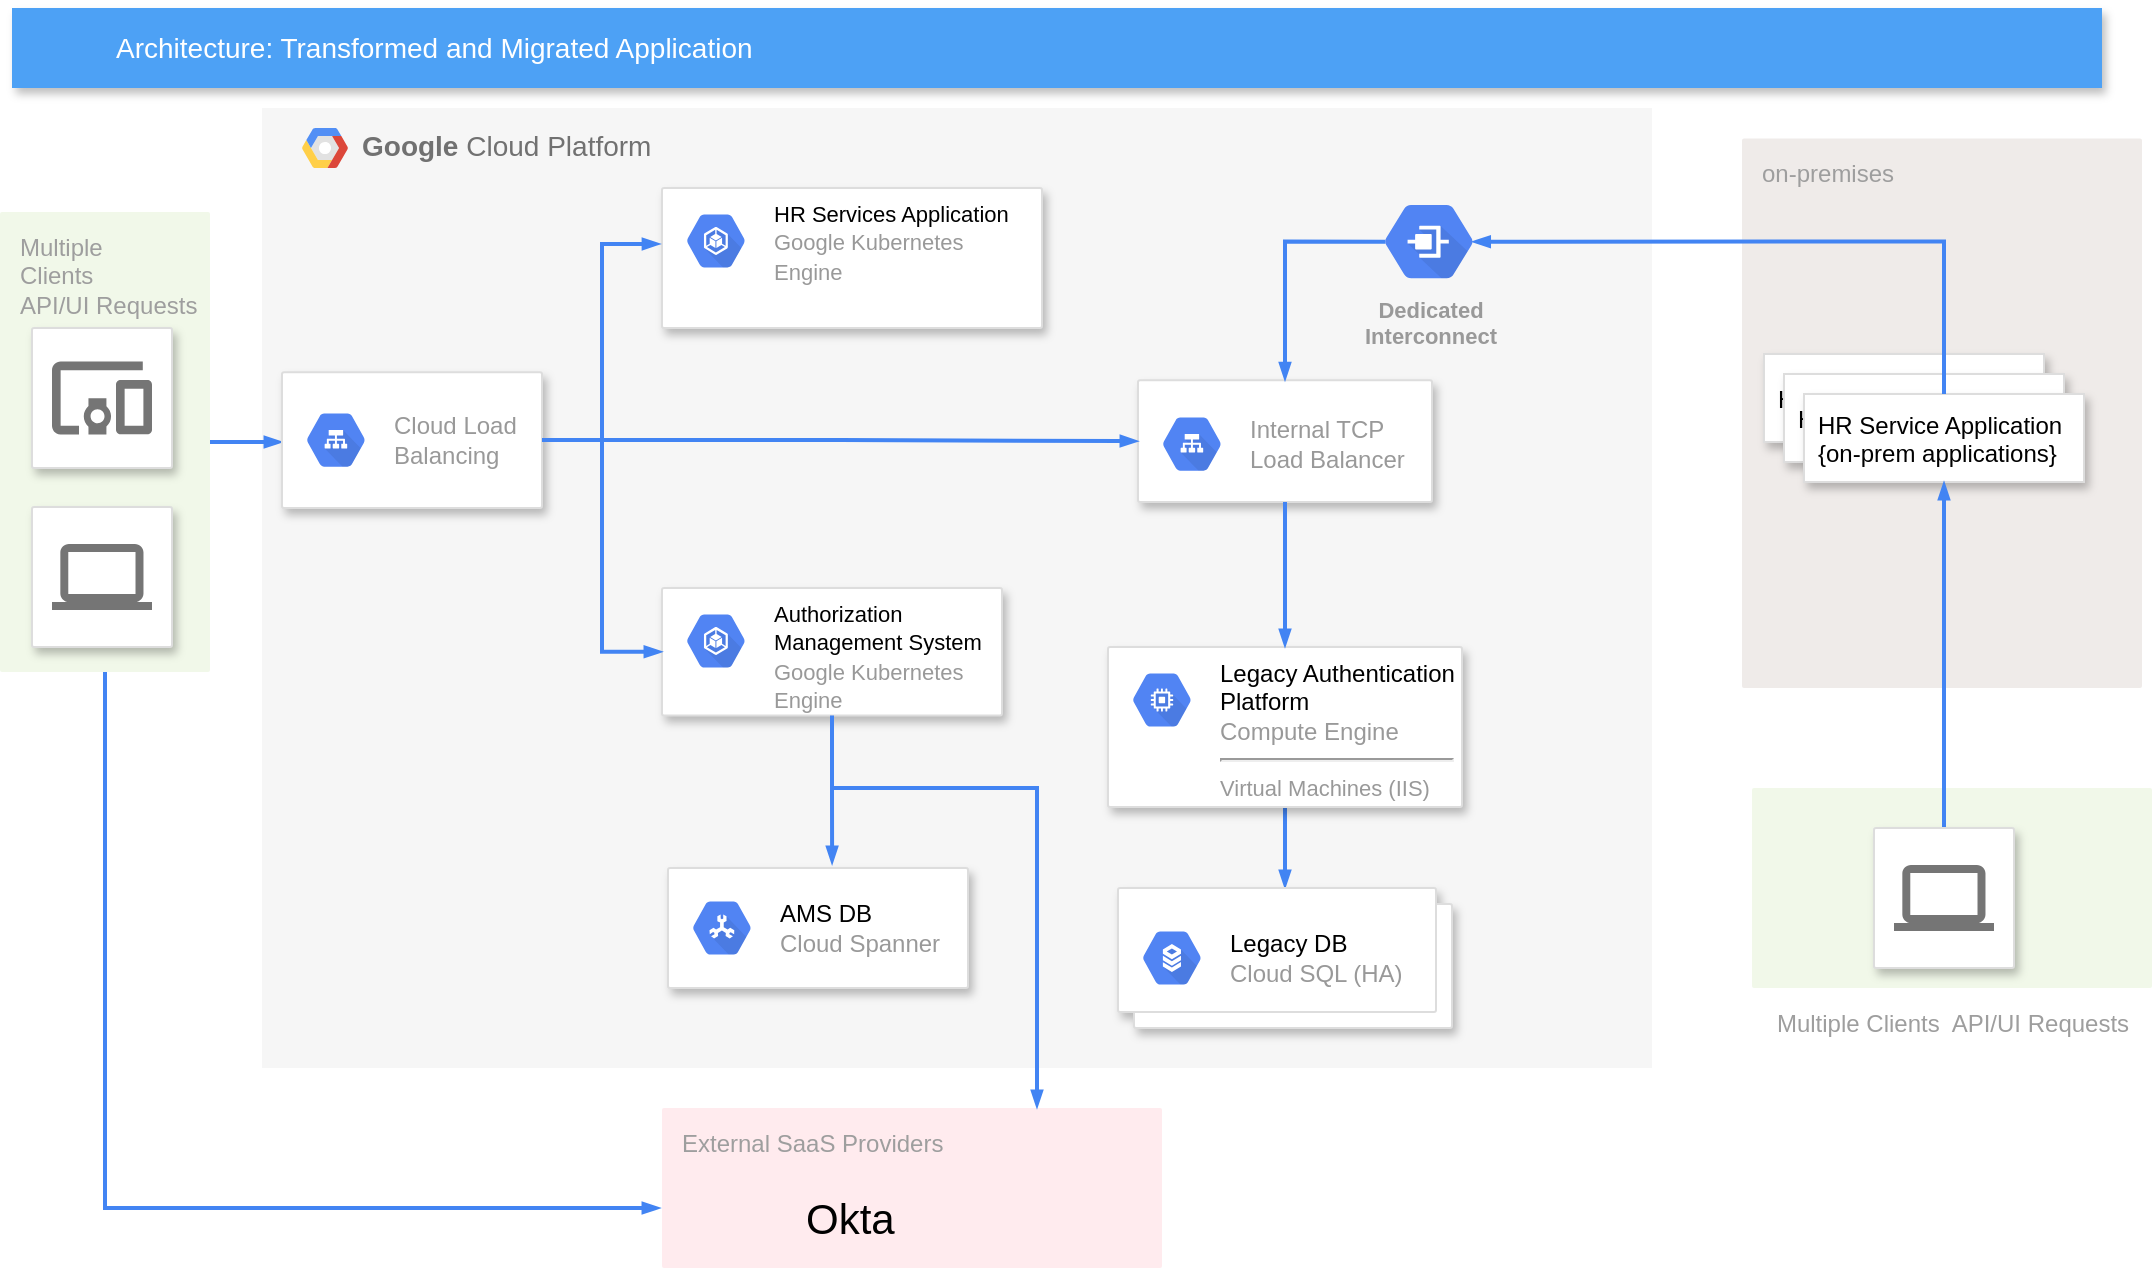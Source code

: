 <mxfile version="17.2.4" type="github">
  <diagram id="f106602c-feb2-e66a-4537-3a34d633f6aa" name="Page-1">
    <mxGraphModel dx="1422" dy="794" grid="1" gridSize="10" guides="1" tooltips="1" connect="1" arrows="1" fold="1" page="1" pageScale="1" pageWidth="1169" pageHeight="827" background="none" math="0" shadow="0">
      <root>
        <mxCell id="0" />
        <mxCell id="1" parent="0" />
        <mxCell id="0u9vXaFGfli4As_Fi_g8-1038" value="External SaaS Providers" style="sketch=0;points=[[0,0,0],[0.25,0,0],[0.5,0,0],[0.75,0,0],[1,0,0],[1,0.25,0],[1,0.5,0],[1,0.75,0],[1,1,0],[0.75,1,0],[0.5,1,0],[0.25,1,0],[0,1,0],[0,0.75,0],[0,0.5,0],[0,0.25,0]];rounded=1;absoluteArcSize=1;arcSize=2;html=1;strokeColor=none;gradientColor=none;shadow=0;dashed=0;fontSize=12;fontColor=#9E9E9E;align=left;verticalAlign=top;spacing=10;spacingTop=-4;fillColor=#FFEBEE;fontFamily=Helvetica;" vertex="1" parent="1">
          <mxGeometry x="400" y="590" width="250" height="80" as="geometry" />
        </mxCell>
        <mxCell id="0u9vXaFGfli4As_Fi_g8-1035" value="Multiple Clients&amp;nbsp; API/UI Requests" style="rounded=1;absoluteArcSize=1;arcSize=2;html=1;strokeColor=none;gradientColor=none;shadow=0;dashed=0;fontSize=12;fontColor=#9E9E9E;align=center;verticalAlign=top;spacing=10;spacingTop=-4;fillColor=#F1F8E9;labelPosition=center;verticalLabelPosition=bottom;" vertex="1" parent="1">
          <mxGeometry x="945" y="430" width="200" height="100" as="geometry" />
        </mxCell>
        <mxCell id="14" value="&lt;b&gt;Google &lt;/b&gt;Cloud Platform" style="fillColor=#F6F6F6;strokeColor=none;shadow=0;gradientColor=none;fontSize=14;align=left;spacing=10;fontColor=#717171;9E9E9E;verticalAlign=top;spacingTop=-4;fontStyle=0;spacingLeft=40;html=1;container=0;" parent="1" vertex="1">
          <mxGeometry x="200" y="90" width="695" height="480" as="geometry" />
        </mxCell>
        <mxCell id="0u9vXaFGfli4As_Fi_g8-1041" style="edgeStyle=orthogonalEdgeStyle;shape=connector;rounded=0;orthogonalLoop=1;jettySize=auto;html=1;entryX=-0.004;entryY=0.625;entryDx=0;entryDy=0;entryPerimeter=0;dashed=0;labelBackgroundColor=none;fontFamily=Helvetica;fontSize=21;fontColor=#000000;startFill=1;endArrow=blockThin;endFill=1;startSize=4;endSize=4;strokeColor=#4284F3;strokeWidth=2;elbow=vertical;exitX=0.5;exitY=1;exitDx=0;exitDy=0;" edge="1" parent="1" source="997" target="0u9vXaFGfli4As_Fi_g8-1038">
          <mxGeometry relative="1" as="geometry">
            <Array as="points">
              <mxPoint x="122" y="640" />
            </Array>
          </mxGeometry>
        </mxCell>
        <mxCell id="997" value="Multiple&lt;br&gt;Clients&lt;br&gt;API/UI Requests" style="rounded=1;absoluteArcSize=1;arcSize=2;html=1;strokeColor=none;gradientColor=none;shadow=0;dashed=0;fontSize=12;fontColor=#9E9E9E;align=left;verticalAlign=top;spacing=10;spacingTop=-4;fillColor=#F1F8E9;" parent="1" vertex="1">
          <mxGeometry x="69" y="142" width="105" height="230" as="geometry" />
        </mxCell>
        <mxCell id="818" value="Architecture: Transformed and Migrated Application" style="fillColor=#4DA1F5;strokeColor=none;shadow=1;gradientColor=none;fontSize=14;align=left;spacingLeft=50;fontColor=#ffffff;html=1;" parent="1" vertex="1">
          <mxGeometry x="75" y="40" width="1045" height="40" as="geometry" />
        </mxCell>
        <mxCell id="985" value="" style="strokeColor=#dddddd;fillColor=#ffffff;shadow=1;strokeWidth=1;rounded=1;absoluteArcSize=1;arcSize=2;labelPosition=center;verticalLabelPosition=middle;align=center;verticalAlign=bottom;spacingLeft=0;fontColor=#999999;fontSize=12;whiteSpace=wrap;spacingBottom=2;html=1;" parent="1" vertex="1">
          <mxGeometry x="85" y="200" width="70" height="70" as="geometry" />
        </mxCell>
        <mxCell id="986" value="" style="dashed=0;connectable=0;html=1;fillColor=#757575;strokeColor=none;shape=mxgraph.gcp2.mobile_devices;part=1;" parent="985" vertex="1">
          <mxGeometry x="0.5" width="50" height="36.5" relative="1" as="geometry">
            <mxPoint x="-25" y="16.75" as="offset" />
          </mxGeometry>
        </mxCell>
        <mxCell id="998" style="edgeStyle=orthogonalEdgeStyle;rounded=0;elbow=vertical;html=1;labelBackgroundColor=none;startFill=1;startSize=4;endArrow=blockThin;endFill=1;endSize=4;jettySize=auto;orthogonalLoop=1;strokeColor=#4284F3;strokeWidth=2;fontSize=12;fontColor=#000000;align=left;dashed=0;exitX=1;exitY=0.5;exitDx=0;exitDy=0;entryX=0;entryY=0.5;entryDx=0;entryDy=0;" parent="1" source="997" target="989" edge="1">
          <mxGeometry relative="1" as="geometry" />
        </mxCell>
        <mxCell id="987" value="" style="strokeColor=#dddddd;fillColor=#ffffff;shadow=1;strokeWidth=1;rounded=1;absoluteArcSize=1;arcSize=2;labelPosition=center;verticalLabelPosition=middle;align=center;verticalAlign=bottom;spacingLeft=0;fontColor=#999999;fontSize=12;whiteSpace=wrap;spacingBottom=2;html=1;" parent="1" vertex="1">
          <mxGeometry x="85" y="289.5" width="70" height="70" as="geometry" />
        </mxCell>
        <mxCell id="988" value="" style="dashed=0;connectable=0;html=1;fillColor=#757575;strokeColor=none;shape=mxgraph.gcp2.laptop;part=1;" parent="987" vertex="1">
          <mxGeometry x="0.5" width="50" height="33" relative="1" as="geometry">
            <mxPoint x="-25" y="18.5" as="offset" />
          </mxGeometry>
        </mxCell>
        <mxCell id="0u9vXaFGfli4As_Fi_g8-1001" value="on-premises" style="sketch=0;points=[[0,0,0],[0.25,0,0],[0.5,0,0],[0.75,0,0],[1,0,0],[1,0.25,0],[1,0.5,0],[1,0.75,0],[1,1,0],[0.75,1,0],[0.5,1,0],[0.25,1,0],[0,1,0],[0,0.75,0],[0,0.5,0],[0,0.25,0]];rounded=1;absoluteArcSize=1;arcSize=2;html=1;strokeColor=none;gradientColor=none;shadow=0;dashed=0;fontSize=12;fontColor=#9E9E9E;align=left;verticalAlign=top;spacing=10;spacingTop=-4;fillColor=#EFEBE9;" vertex="1" parent="1">
          <mxGeometry x="940" y="105.25" width="200" height="274.75" as="geometry" />
        </mxCell>
        <mxCell id="0u9vXaFGfli4As_Fi_g8-1022" value="" style="group" vertex="1" connectable="0" parent="1">
          <mxGeometry x="980" y="213" width="160" height="64" as="geometry" />
        </mxCell>
        <mxCell id="0u9vXaFGfli4As_Fi_g8-1023" value="" style="group" vertex="1" connectable="0" parent="0u9vXaFGfli4As_Fi_g8-1022">
          <mxGeometry x="-29" width="160" height="64" as="geometry" />
        </mxCell>
        <mxCell id="0u9vXaFGfli4As_Fi_g8-1016" value="HR Service Application" style="dashed=0;strokeColor=#dddddd;shadow=1;strokeWidth=1;labelPosition=center;verticalLabelPosition=middle;align=left;verticalAlign=middle;spacingLeft=5;fontSize=12;fontFamily=Helvetica;fontColor=#000000;" vertex="1" parent="0u9vXaFGfli4As_Fi_g8-1023">
          <mxGeometry width="140" height="44" as="geometry" />
        </mxCell>
        <mxCell id="0u9vXaFGfli4As_Fi_g8-1020" value="HR Service Application" style="dashed=0;strokeColor=#dddddd;shadow=1;strokeWidth=1;labelPosition=center;verticalLabelPosition=middle;align=left;verticalAlign=middle;spacingLeft=5;fontSize=12;fontFamily=Helvetica;fontColor=#000000;" vertex="1" parent="0u9vXaFGfli4As_Fi_g8-1023">
          <mxGeometry x="10" y="10" width="140" height="44" as="geometry" />
        </mxCell>
        <mxCell id="0u9vXaFGfli4As_Fi_g8-1021" value="HR Service Application &#xa;{on-prem applications}" style="dashed=0;strokeColor=#dddddd;shadow=1;strokeWidth=1;labelPosition=center;verticalLabelPosition=middle;align=left;verticalAlign=middle;spacingLeft=5;fontSize=12;fontFamily=Helvetica;fontColor=#000000;" vertex="1" parent="0u9vXaFGfli4As_Fi_g8-1023">
          <mxGeometry x="20" y="20" width="140" height="44" as="geometry" />
        </mxCell>
        <mxCell id="0u9vXaFGfli4As_Fi_g8-1024" style="edgeStyle=orthogonalEdgeStyle;shape=connector;rounded=0;orthogonalLoop=1;jettySize=auto;html=1;dashed=0;labelBackgroundColor=none;fontFamily=Helvetica;fontSize=12;fontColor=#000000;startFill=1;endArrow=blockThin;endFill=1;startSize=4;endSize=4;strokeColor=#4284F3;strokeWidth=2;elbow=vertical;entryX=0.825;entryY=0.5;entryDx=0;entryDy=0;entryPerimeter=0;" edge="1" parent="1" source="0u9vXaFGfli4As_Fi_g8-1021" target="0u9vXaFGfli4As_Fi_g8-1025">
          <mxGeometry relative="1" as="geometry">
            <mxPoint x="870" y="280" as="targetPoint" />
            <Array as="points">
              <mxPoint x="1041" y="157" />
            </Array>
          </mxGeometry>
        </mxCell>
        <mxCell id="15" value="" style="shape=mxgraph.gcp2.google_cloud_platform;fillColor=#F6F6F6;strokeColor=none;shadow=0;gradientColor=none;" parent="1" vertex="1">
          <mxGeometry x="220" y="100" width="23" height="20" as="geometry">
            <mxPoint x="20" y="10" as="offset" />
          </mxGeometry>
        </mxCell>
        <mxCell id="0u9vXaFGfli4As_Fi_g8-1002" value="" style="strokeColor=#dddddd;fillColor=#ffffff;shadow=1;strokeWidth=1;rounded=1;absoluteArcSize=1;arcSize=2;fontSize=11;fontColor=#9E9E9E;align=center;html=1;" vertex="1" parent="1">
          <mxGeometry x="638" y="226.14" width="147" height="60.86" as="geometry" />
        </mxCell>
        <mxCell id="0u9vXaFGfli4As_Fi_g8-1003" value="Internal TCP &lt;br&gt;Load Balancer" style="dashed=0;connectable=0;html=1;fillColor=#5184F3;strokeColor=none;shape=mxgraph.gcp2.hexIcon;prIcon=cloud_load_balancing;part=1;labelPosition=right;verticalLabelPosition=middle;align=left;verticalAlign=middle;spacingLeft=5;fontColor=#999999;fontSize=12;" vertex="1" parent="0u9vXaFGfli4As_Fi_g8-1002">
          <mxGeometry y="0.5" width="44" height="39" relative="1" as="geometry">
            <mxPoint x="5" y="-18" as="offset" />
          </mxGeometry>
        </mxCell>
        <mxCell id="0u9vXaFGfli4As_Fi_g8-1032" style="edgeStyle=orthogonalEdgeStyle;shape=connector;rounded=0;orthogonalLoop=1;jettySize=auto;html=1;entryX=0.5;entryY=0;entryDx=0;entryDy=0;dashed=0;labelBackgroundColor=none;fontFamily=Helvetica;fontSize=12;fontColor=#000000;startFill=1;endArrow=blockThin;endFill=1;startSize=4;endSize=4;strokeColor=#4284F3;strokeWidth=2;elbow=vertical;" edge="1" parent="1" source="993" target="0u9vXaFGfli4As_Fi_g8-1030">
          <mxGeometry relative="1" as="geometry" />
        </mxCell>
        <mxCell id="993" value="" style="strokeColor=#dddddd;fillColor=#ffffff;shadow=1;strokeWidth=1;rounded=1;absoluteArcSize=1;arcSize=2;fontSize=11;fontColor=#9E9E9E;align=center;html=1;" parent="1" vertex="1">
          <mxGeometry x="623" y="359.5" width="177" height="80" as="geometry" />
        </mxCell>
        <mxCell id="994" value="&lt;font color=&quot;#000000&quot;&gt;Legacy Authentication &lt;br&gt;Platform&lt;/font&gt;&lt;br&gt;Compute Engine&lt;hr&gt;&lt;font style=&quot;font-size: 11px&quot;&gt;Virtual Machines (IIS)&lt;/font&gt;" style="dashed=0;connectable=0;html=1;fillColor=#5184F3;strokeColor=none;shape=mxgraph.gcp2.hexIcon;prIcon=compute_engine;part=1;labelPosition=right;verticalLabelPosition=middle;align=left;verticalAlign=top;spacingLeft=5;fontColor=#999999;fontSize=12;spacingTop=-8;" parent="993" vertex="1">
          <mxGeometry width="44" height="39" relative="1" as="geometry">
            <mxPoint x="5" y="7" as="offset" />
          </mxGeometry>
        </mxCell>
        <mxCell id="1000" style="rounded=0;elbow=vertical;html=1;labelBackgroundColor=none;startFill=1;startSize=4;endArrow=blockThin;endFill=1;endSize=4;jettySize=auto;orthogonalLoop=1;strokeColor=#4284F3;strokeWidth=2;fontSize=12;fontColor=#000000;align=left;dashed=0;exitX=0.5;exitY=1;exitDx=0;exitDy=0;entryX=0.5;entryY=0;entryDx=0;entryDy=0;edgeStyle=orthogonalEdgeStyle;" parent="1" source="0u9vXaFGfli4As_Fi_g8-1002" target="993" edge="1">
          <mxGeometry relative="1" as="geometry" />
        </mxCell>
        <mxCell id="0u9vXaFGfli4As_Fi_g8-1015" style="edgeStyle=orthogonalEdgeStyle;shape=connector;rounded=0;orthogonalLoop=1;jettySize=auto;html=1;entryX=0;entryY=0.5;entryDx=0;entryDy=0;dashed=0;labelBackgroundColor=none;fontFamily=Helvetica;fontSize=12;fontColor=#000000;startFill=1;endArrow=blockThin;endFill=1;startSize=4;endSize=4;strokeColor=#4284F3;strokeWidth=2;elbow=vertical;" edge="1" parent="1" source="989" target="0u9vXaFGfli4As_Fi_g8-1002">
          <mxGeometry relative="1" as="geometry" />
        </mxCell>
        <mxCell id="989" value="" style="strokeColor=#dddddd;fillColor=#ffffff;shadow=1;strokeWidth=1;rounded=1;absoluteArcSize=1;arcSize=2;fontSize=11;fontColor=#9E9E9E;align=center;html=1;" parent="1" vertex="1">
          <mxGeometry x="210" y="222.14" width="130" height="67.86" as="geometry" />
        </mxCell>
        <mxCell id="990" value="Cloud Load&#xa;Balancing" style="dashed=0;connectable=0;html=1;fillColor=#5184F3;strokeColor=none;shape=mxgraph.gcp2.hexIcon;prIcon=cloud_load_balancing;part=1;labelPosition=right;verticalLabelPosition=middle;align=left;verticalAlign=middle;spacingLeft=5;fontColor=#999999;fontSize=12;" parent="989" vertex="1">
          <mxGeometry y="0.5" width="44" height="39" relative="1" as="geometry">
            <mxPoint x="5" y="-19.5" as="offset" />
          </mxGeometry>
        </mxCell>
        <mxCell id="0u9vXaFGfli4As_Fi_g8-1040" style="edgeStyle=orthogonalEdgeStyle;shape=connector;rounded=0;orthogonalLoop=1;jettySize=auto;html=1;entryX=0.75;entryY=0;entryDx=0;entryDy=0;entryPerimeter=0;dashed=0;labelBackgroundColor=none;fontFamily=Helvetica;fontSize=21;fontColor=#000000;startFill=1;endArrow=blockThin;endFill=1;startSize=4;endSize=4;strokeColor=#4284F3;strokeWidth=2;elbow=vertical;" edge="1" parent="1" source="995" target="0u9vXaFGfli4As_Fi_g8-1038">
          <mxGeometry relative="1" as="geometry">
            <Array as="points">
              <mxPoint x="485" y="430" />
              <mxPoint x="588" y="430" />
            </Array>
          </mxGeometry>
        </mxCell>
        <mxCell id="995" value="" style="strokeColor=#dddddd;fillColor=#ffffff;shadow=1;strokeWidth=1;rounded=1;absoluteArcSize=1;arcSize=2;fontSize=11;fontColor=#9E9E9E;align=center;html=1;" parent="1" vertex="1">
          <mxGeometry x="400" y="330" width="170" height="63.72" as="geometry" />
        </mxCell>
        <mxCell id="996" value="&lt;font style=&quot;font-size: 11px&quot;&gt;&lt;font color=&quot;#000000&quot;&gt;Authorization &lt;br&gt;Management System&amp;nbsp;&lt;br&gt;&lt;/font&gt;Google Kubernetes&amp;nbsp;&lt;br&gt;Engine&amp;nbsp;&lt;br&gt;&lt;/font&gt;" style="dashed=0;connectable=0;html=1;fillColor=#5184F3;strokeColor=none;shape=mxgraph.gcp2.hexIcon;prIcon=container_engine;part=1;labelPosition=right;verticalLabelPosition=middle;align=left;verticalAlign=top;spacingLeft=5;fontColor=#999999;fontSize=12;spacingTop=-8;" parent="995" vertex="1">
          <mxGeometry width="44" height="39" relative="1" as="geometry">
            <mxPoint x="5" y="7" as="offset" />
          </mxGeometry>
        </mxCell>
        <mxCell id="1001" style="edgeStyle=orthogonalEdgeStyle;rounded=0;elbow=vertical;html=1;labelBackgroundColor=none;startFill=1;startSize=4;endArrow=blockThin;endFill=1;endSize=4;jettySize=auto;orthogonalLoop=1;strokeColor=#4284F3;strokeWidth=2;fontSize=12;fontColor=#000000;align=left;dashed=0;entryX=0;entryY=0.5;entryDx=0;entryDy=0;" parent="1" source="989" target="995" edge="1">
          <mxGeometry relative="1" as="geometry" />
        </mxCell>
        <mxCell id="0u9vXaFGfli4As_Fi_g8-1012" value="" style="strokeColor=#dddddd;fillColor=#ffffff;shadow=1;strokeWidth=1;rounded=1;absoluteArcSize=1;arcSize=2;fontSize=11;fontColor=#9E9E9E;align=center;html=1;" vertex="1" parent="1">
          <mxGeometry x="400" y="129.95" width="190" height="70.05" as="geometry" />
        </mxCell>
        <mxCell id="0u9vXaFGfli4As_Fi_g8-1013" value="&lt;font style=&quot;font-size: 11px&quot;&gt;&lt;font color=&quot;#000000&quot;&gt;HR Services Application&lt;br&gt;&lt;/font&gt;Google Kubernetes&amp;nbsp;&lt;br&gt;Engine&amp;nbsp;&lt;br&gt;&lt;/font&gt;" style="dashed=0;connectable=0;html=1;fillColor=#5184F3;strokeColor=none;shape=mxgraph.gcp2.hexIcon;prIcon=container_engine;part=1;labelPosition=right;verticalLabelPosition=middle;align=left;verticalAlign=top;spacingLeft=5;fontColor=#999999;fontSize=12;spacingTop=-8;" vertex="1" parent="0u9vXaFGfli4As_Fi_g8-1012">
          <mxGeometry width="44" height="39" relative="1" as="geometry">
            <mxPoint x="5" y="7" as="offset" />
          </mxGeometry>
        </mxCell>
        <mxCell id="0u9vXaFGfli4As_Fi_g8-1014" style="edgeStyle=orthogonalEdgeStyle;rounded=0;orthogonalLoop=1;jettySize=auto;html=1;labelBackgroundColor=none;endArrow=blockThin;fontSize=12;align=left;strokeColor=#4284F3;fontColor=#000000;startFill=1;startSize=4;endFill=1;endSize=4;strokeWidth=2;dashed=0;entryX=-0.005;entryY=0.4;entryDx=0;entryDy=0;entryPerimeter=0;" edge="1" parent="1" source="989" target="0u9vXaFGfli4As_Fi_g8-1012">
          <mxGeometry relative="1" as="geometry">
            <mxPoint x="443" y="191.415" as="targetPoint" />
          </mxGeometry>
        </mxCell>
        <mxCell id="0u9vXaFGfli4As_Fi_g8-1026" value="" style="edgeStyle=orthogonalEdgeStyle;shape=connector;rounded=0;orthogonalLoop=1;jettySize=auto;html=1;dashed=0;labelBackgroundColor=none;fontFamily=Helvetica;fontSize=12;fontColor=#000000;startFill=1;endArrow=blockThin;endFill=1;startSize=4;endSize=4;strokeColor=#4284F3;strokeWidth=2;elbow=vertical;exitX=0.175;exitY=0.5;exitDx=0;exitDy=0;exitPerimeter=0;entryX=0.5;entryY=0;entryDx=0;entryDy=0;" edge="1" parent="1" source="0u9vXaFGfli4As_Fi_g8-1025" target="0u9vXaFGfli4As_Fi_g8-1002">
          <mxGeometry relative="1" as="geometry">
            <Array as="points">
              <mxPoint x="712" y="157" />
            </Array>
          </mxGeometry>
        </mxCell>
        <mxCell id="0u9vXaFGfli4As_Fi_g8-1025" value="Dedicated&#xa;Interconnect" style="sketch=0;html=1;fillColor=#5184F3;strokeColor=none;verticalAlign=top;labelPosition=center;verticalLabelPosition=bottom;align=center;spacingTop=-6;fontSize=11;fontStyle=1;fontColor=#999999;shape=mxgraph.gcp2.hexIcon;prIcon=dedicated_interconnect;fontFamily=Helvetica;" vertex="1" parent="1">
          <mxGeometry x="750" y="129.95" width="67" height="53.76" as="geometry" />
        </mxCell>
        <mxCell id="0u9vXaFGfli4As_Fi_g8-1027" value="" style="strokeColor=#dddddd;shadow=1;strokeWidth=1;rounded=1;absoluteArcSize=1;arcSize=2;fontFamily=Helvetica;fontSize=12;fontColor=#000000;" vertex="1" parent="1">
          <mxGeometry x="403" y="470" width="150" height="60" as="geometry" />
        </mxCell>
        <mxCell id="0u9vXaFGfli4As_Fi_g8-1028" value="&lt;font color=&quot;#000000&quot;&gt;AMS DB&lt;/font&gt;&lt;br&gt;Cloud Spanner" style="sketch=0;dashed=0;connectable=0;html=1;fillColor=#5184F3;strokeColor=none;shape=mxgraph.gcp2.hexIcon;prIcon=cloud_spanner;part=1;labelPosition=right;verticalLabelPosition=middle;align=left;verticalAlign=middle;spacingLeft=5;fontColor=#999999;fontSize=12;fontFamily=Helvetica;" vertex="1" parent="0u9vXaFGfli4As_Fi_g8-1027">
          <mxGeometry y="0.5" width="44" height="39" relative="1" as="geometry">
            <mxPoint x="5" y="-19.5" as="offset" />
          </mxGeometry>
        </mxCell>
        <mxCell id="0u9vXaFGfli4As_Fi_g8-1029" style="edgeStyle=orthogonalEdgeStyle;shape=connector;rounded=0;orthogonalLoop=1;jettySize=auto;html=1;entryX=0.547;entryY=-0.033;entryDx=0;entryDy=0;entryPerimeter=0;dashed=0;labelBackgroundColor=none;fontFamily=Helvetica;fontSize=12;fontColor=#000000;startFill=1;endArrow=blockThin;endFill=1;startSize=4;endSize=4;strokeColor=#4284F3;strokeWidth=2;elbow=vertical;" edge="1" parent="1" source="995" target="0u9vXaFGfli4As_Fi_g8-1027">
          <mxGeometry relative="1" as="geometry" />
        </mxCell>
        <mxCell id="0u9vXaFGfli4As_Fi_g8-1030" value="" style="shape=mxgraph.gcp2.doubleRect;strokeColor=#dddddd;shadow=1;strokeWidth=1;fontFamily=Helvetica;fontSize=12;fontColor=#000000;" vertex="1" parent="1">
          <mxGeometry x="628" y="480" width="167" height="70" as="geometry" />
        </mxCell>
        <mxCell id="0u9vXaFGfli4As_Fi_g8-1031" value="&lt;font color=&quot;#000000&quot;&gt;Legacy DB&lt;/font&gt;&lt;br&gt;Cloud SQL (HA)" style="sketch=0;dashed=0;connectable=0;html=1;fillColor=#5184F3;strokeColor=none;shape=mxgraph.gcp2.hexIcon;prIcon=cloud_sql;part=1;labelPosition=right;verticalLabelPosition=middle;align=left;verticalAlign=middle;spacingLeft=5;fontColor=#999999;fontSize=12;fontFamily=Helvetica;" vertex="1" parent="0u9vXaFGfli4As_Fi_g8-1030">
          <mxGeometry y="0.5" width="44" height="39" relative="1" as="geometry">
            <mxPoint x="5" y="-19.5" as="offset" />
          </mxGeometry>
        </mxCell>
        <mxCell id="0u9vXaFGfli4As_Fi_g8-1036" style="edgeStyle=orthogonalEdgeStyle;shape=connector;rounded=0;orthogonalLoop=1;jettySize=auto;html=1;entryX=0.5;entryY=1;entryDx=0;entryDy=0;dashed=0;labelBackgroundColor=none;fontFamily=Helvetica;fontSize=12;fontColor=#000000;startFill=1;endArrow=blockThin;endFill=1;startSize=4;endSize=4;strokeColor=#4284F3;strokeWidth=2;elbow=vertical;" edge="1" parent="1" source="0u9vXaFGfli4As_Fi_g8-1033" target="0u9vXaFGfli4As_Fi_g8-1021">
          <mxGeometry relative="1" as="geometry" />
        </mxCell>
        <mxCell id="0u9vXaFGfli4As_Fi_g8-1033" value="" style="strokeColor=#dddddd;fillColor=#ffffff;shadow=1;strokeWidth=1;rounded=1;absoluteArcSize=1;arcSize=2;labelPosition=center;verticalLabelPosition=middle;align=center;verticalAlign=bottom;spacingLeft=0;fontColor=#999999;fontSize=12;whiteSpace=wrap;spacingBottom=2;html=1;" vertex="1" parent="1">
          <mxGeometry x="1006" y="450" width="70" height="70" as="geometry" />
        </mxCell>
        <mxCell id="0u9vXaFGfli4As_Fi_g8-1034" value="" style="dashed=0;connectable=0;html=1;fillColor=#757575;strokeColor=none;shape=mxgraph.gcp2.laptop;part=1;" vertex="1" parent="0u9vXaFGfli4As_Fi_g8-1033">
          <mxGeometry x="0.5" width="50" height="33" relative="1" as="geometry">
            <mxPoint x="-25" y="18.5" as="offset" />
          </mxGeometry>
        </mxCell>
        <mxCell id="0u9vXaFGfli4As_Fi_g8-1037" value="" style="shape=image;html=1;verticalAlign=top;verticalLabelPosition=bottom;labelBackgroundColor=#ffffff;imageAspect=0;aspect=fixed;image=https://cdn1.iconfinder.com/data/icons/unicons-line-vol-5/24/okta-128.png;fontFamily=Helvetica;fontSize=12;fontColor=#000000;" vertex="1" parent="1">
          <mxGeometry x="420" y="620" width="50" height="50" as="geometry" />
        </mxCell>
        <mxCell id="0u9vXaFGfli4As_Fi_g8-1039" value="Okta" style="text;html=1;strokeColor=none;fillColor=none;align=left;verticalAlign=middle;whiteSpace=wrap;rounded=0;fontFamily=Helvetica;fontSize=21;fontColor=#000000;" vertex="1" parent="1">
          <mxGeometry x="470" y="630" width="80" height="30" as="geometry" />
        </mxCell>
      </root>
    </mxGraphModel>
  </diagram>
</mxfile>
